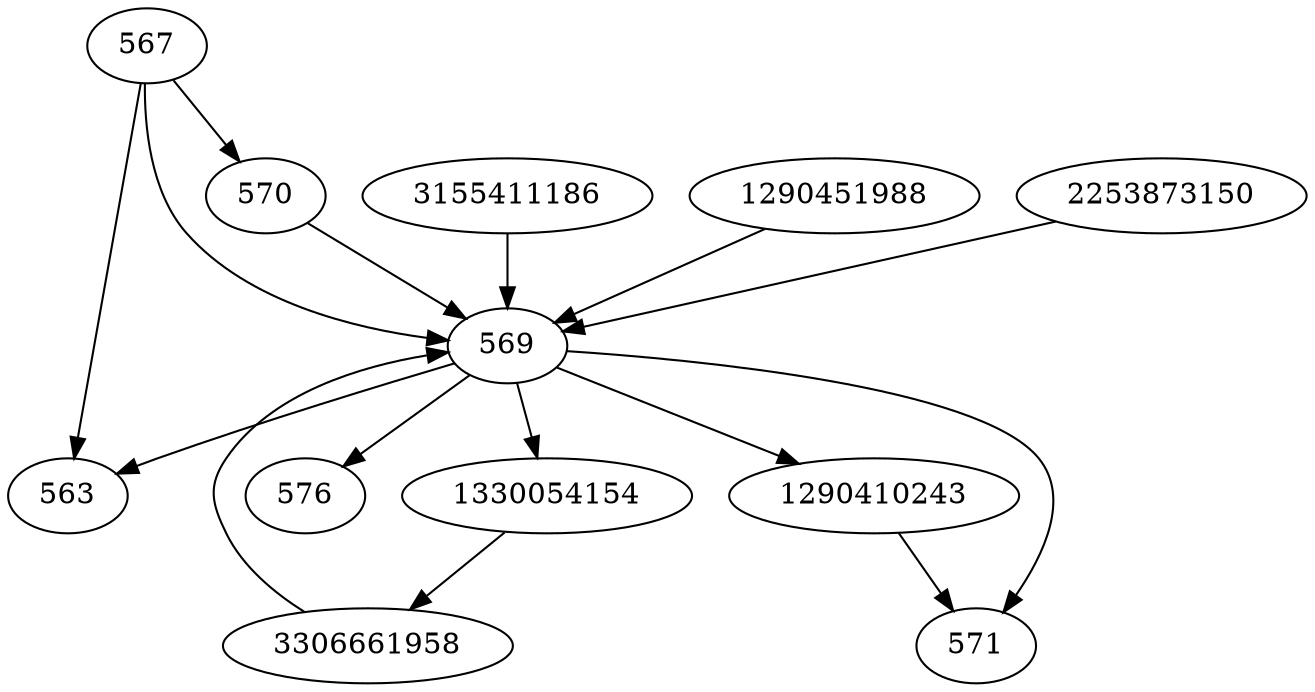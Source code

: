 strict digraph  {
576;
1290410243;
3306661958;
1330054154;
3155411186;
563;
1290451988;
567;
569;
570;
571;
2253873150;
1290410243 -> 571;
3306661958 -> 569;
1330054154 -> 3306661958;
3155411186 -> 569;
1290451988 -> 569;
567 -> 569;
567 -> 570;
567 -> 563;
569 -> 576;
569 -> 1290410243;
569 -> 571;
569 -> 563;
569 -> 1330054154;
570 -> 569;
2253873150 -> 569;
}
